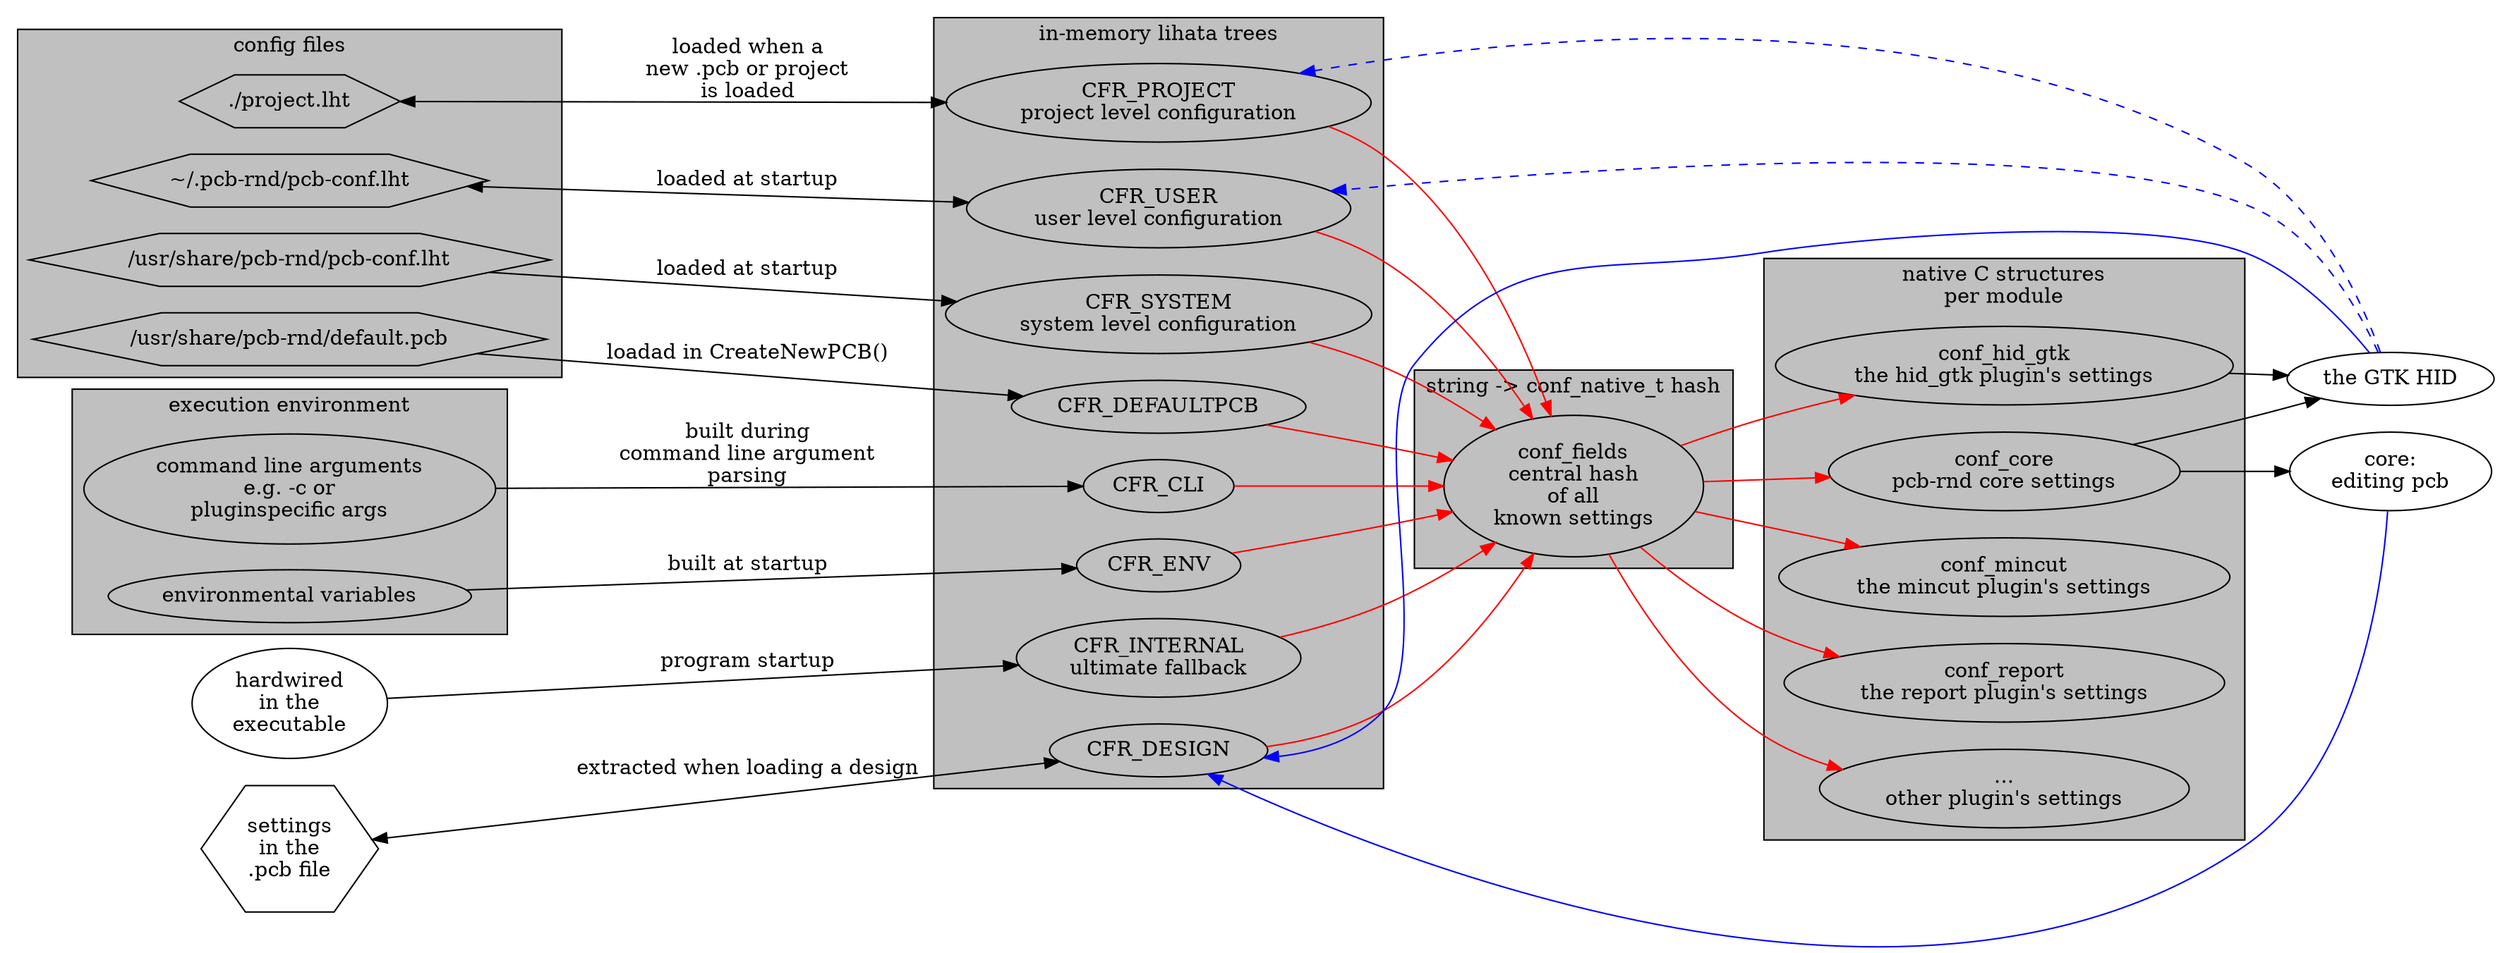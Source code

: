 digraph g {
	rankdir=LR;

	subgraph cluster_memtree {
		label="in-memory lihata trees"
		bgcolor=grey
		rank=same
		CFR_INTERNAL    [label="CFR_INTERNAL\nultimate fallback"]
		CFR_SYSTEM      [label="CFR_SYSTEM\nsystem level configuration"]
		CFR_DEFAULTPCB  [label="CFR_DEFAULTPCB"]
		CFR_USER        [label="CFR_USER\nuser level configuration"]
		CFR_ENV         [label="CFR_ENV"]
		CFR_PROJECT     [label="CFR_PROJECT\nproject level configuration"]
		CFR_DESIGN      [label="CFR_DESIGN"]
		CFR_CLI         [label="CFR_CLI"]
	}

	subgraph cluster_fields {
		label="string -> conf_native_t hash"
		bgcolor=grey
		conf_fields     [label="conf_fields\ncentral hash\nof all\nknown settings"]
	}

	subgraph cluster_native {
		label="native C structures\nper module"
		bgcolor=grey
		conf_core       [label="conf_core\npcb-rnd core settings"]
		conf_hid_gtk    [label="conf_hid_gtk\nthe hid_gtk plugin's settings"]
		conf_mincut     [label="conf_mincut\nthe mincut plugin's settings"]
		conf_report     [label="conf_report\nthe report plugin's settings"]
		conf_other      [label="...\nother plugin's settings"]
	}

	CFR_INTERNAL    -> conf_fields [color=red]
	CFR_SYSTEM      -> conf_fields [color=red]
	CFR_DEFAULTPCB  -> conf_fields [color=red]
	CFR_USER        -> conf_fields [color=red]
	CFR_ENV         -> conf_fields [color=red]
	CFR_PROJECT     -> conf_fields [color=red]
	CFR_DESIGN      -> conf_fields [color=red]
	CFR_CLI         -> conf_fields [color=red]


#	CFR_INTERNAL    -> CFR_SYSTEM
#	CFR_SYSTEM      -> CFR_DEFAULTPCB
#	CFR_DEFAULTPCB  -> CFR_USER
#	CFR_USER        -> CFR_ENV
#	CFR_ENV         -> CFR_PROJECT
#	CFR_PROJECT     -> CFR_DESIGN
#	CFR_DESIGN      -> CFR_CLI

	conf_fields -> conf_core      [color=red]
	conf_fields -> conf_hid_gtk   [color=red]
	conf_fields -> conf_mincut    [color=red]
	conf_fields -> conf_report    [color=red]
	conf_fields -> conf_other     [color=red]



	subgraph cluster_files {
		label="config files"
		bgcolor=grey
		lht_system        [label="/usr/share/pcb-rnd/pcb-conf.lht" shape=hexagon]
		pcb_default       [label="/usr/share/pcb-rnd/default.pcb" shape=hexagon]
		project           [label="./project.lht" shape=hexagon]
		lht_user          [label="~/.pcb-rnd/pcb-conf.lht" shape=hexagon]
	}

	subgraph cluster_exec_env {
		label="execution environment"
		bgcolor=grey
		env               [label="environmental variables"]
		cli               [label="command line arguments\ne.g. -c or\npluginspecific args"]
	}

	lht_internal      [label="hardwired\nin the\nexecutable"]
	design            [label="settings\nin the\n.pcb file" shape=hexagon]

	lht_internal -> CFR_INTERNAL    [label="program startup"]
	lht_system   -> CFR_SYSTEM      [label="loaded at startup"]
	pcb_default  -> CFR_DEFAULTPCB  [label="loadad in CreateNewPCB()"]
	lht_user     -> CFR_USER        [label="loaded at startup" dir=both]
	env          -> CFR_ENV         [label="built at startup"]
	project      -> CFR_PROJECT     [label="loaded when a\nnew .pcb or project\nis loaded" dir=both]
	design       -> CFR_DESIGN      [label="extracted when loading a design" dir=both]
	cli          -> CFR_CLI         [label="built during\ncommand line argument\nparsing"]


	hid_gtk [label="the GTK HID"]

	conf_core     -> hid_gtk [weight=100]
	conf_hid_gtk  -> hid_gtk

	hid_gtk -> CFR_DESIGN  [color=blue weigth=0]
	hid_gtk -> CFR_PROJECT [color=blue weigth=0 style=dashed]
	hid_gtk -> CFR_USER    [color=blue weigth=0 style=dashed]


	editor  [label="core:\nediting pcb"]
	conf_core -> editor   [weight=100]
	editor -> CFR_DESIGN  [color=blue weigth=0]

}